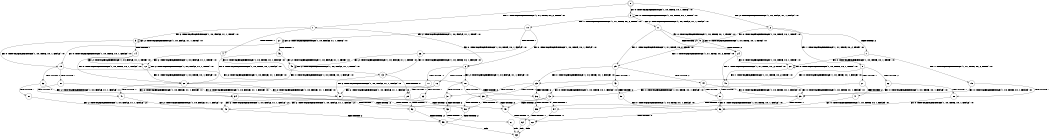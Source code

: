 digraph BCG {
size = "7, 10.5";
center = TRUE;
node [shape = circle];
0 [peripheries = 2];
0 -> 1 [label = "EX !1 !ATOMIC_EXCH_BRANCH (1, +1, TRUE, +0, 2, TRUE) !:0:"];
0 -> 2 [label = "EX !2 !ATOMIC_EXCH_BRANCH (1, +0, FALSE, +1, 1, FALSE) !:0:"];
0 -> 3 [label = "EX !0 !ATOMIC_EXCH_BRANCH (1, +0, TRUE, +0, 1, TRUE) !:0:"];
1 -> 4 [label = "TERMINATE !1"];
1 -> 5 [label = "EX !2 !ATOMIC_EXCH_BRANCH (1, +0, FALSE, +1, 1, TRUE) !:0:"];
1 -> 6 [label = "EX !0 !ATOMIC_EXCH_BRANCH (1, +0, TRUE, +0, 1, FALSE) !:0:"];
2 -> 7 [label = "TERMINATE !2"];
2 -> 8 [label = "EX !1 !ATOMIC_EXCH_BRANCH (1, +1, TRUE, +0, 2, TRUE) !:0:"];
2 -> 9 [label = "EX !0 !ATOMIC_EXCH_BRANCH (1, +0, TRUE, +0, 1, TRUE) !:0:"];
3 -> 10 [label = "EX !1 !ATOMIC_EXCH_BRANCH (1, +1, TRUE, +0, 2, TRUE) !:0:"];
3 -> 11 [label = "EX !2 !ATOMIC_EXCH_BRANCH (1, +0, FALSE, +1, 1, FALSE) !:0:"];
3 -> 3 [label = "EX !0 !ATOMIC_EXCH_BRANCH (1, +0, TRUE, +0, 1, TRUE) !:0:"];
4 -> 12 [label = "EX !2 !ATOMIC_EXCH_BRANCH (1, +0, FALSE, +1, 1, TRUE) !:0:"];
4 -> 13 [label = "EX !0 !ATOMIC_EXCH_BRANCH (1, +0, TRUE, +0, 1, FALSE) !:0:"];
5 -> 14 [label = "TERMINATE !1"];
5 -> 15 [label = "EX !0 !ATOMIC_EXCH_BRANCH (1, +0, TRUE, +0, 1, FALSE) !:0:"];
5 -> 5 [label = "EX !2 !ATOMIC_EXCH_BRANCH (1, +0, FALSE, +1, 1, TRUE) !:0:"];
6 -> 16 [label = "TERMINATE !1"];
6 -> 17 [label = "TERMINATE !0"];
6 -> 18 [label = "EX !2 !ATOMIC_EXCH_BRANCH (1, +0, FALSE, +1, 1, FALSE) !:0:"];
7 -> 19 [label = "EX !1 !ATOMIC_EXCH_BRANCH (1, +1, TRUE, +0, 2, TRUE) !:0:"];
7 -> 20 [label = "EX !0 !ATOMIC_EXCH_BRANCH (1, +0, TRUE, +0, 1, TRUE) !:0:"];
8 -> 21 [label = "TERMINATE !1"];
8 -> 22 [label = "TERMINATE !2"];
8 -> 23 [label = "EX !0 !ATOMIC_EXCH_BRANCH (1, +0, TRUE, +0, 1, FALSE) !:0:"];
9 -> 24 [label = "TERMINATE !2"];
9 -> 25 [label = "EX !1 !ATOMIC_EXCH_BRANCH (1, +1, TRUE, +0, 2, TRUE) !:0:"];
9 -> 9 [label = "EX !0 !ATOMIC_EXCH_BRANCH (1, +0, TRUE, +0, 1, TRUE) !:0:"];
10 -> 26 [label = "TERMINATE !1"];
10 -> 27 [label = "EX !2 !ATOMIC_EXCH_BRANCH (1, +0, FALSE, +1, 1, TRUE) !:0:"];
10 -> 6 [label = "EX !0 !ATOMIC_EXCH_BRANCH (1, +0, TRUE, +0, 1, FALSE) !:0:"];
11 -> 24 [label = "TERMINATE !2"];
11 -> 25 [label = "EX !1 !ATOMIC_EXCH_BRANCH (1, +1, TRUE, +0, 2, TRUE) !:0:"];
11 -> 9 [label = "EX !0 !ATOMIC_EXCH_BRANCH (1, +0, TRUE, +0, 1, TRUE) !:0:"];
12 -> 28 [label = "EX !0 !ATOMIC_EXCH_BRANCH (1, +0, TRUE, +0, 1, FALSE) !:0:"];
12 -> 12 [label = "EX !2 !ATOMIC_EXCH_BRANCH (1, +0, FALSE, +1, 1, TRUE) !:0:"];
13 -> 29 [label = "TERMINATE !0"];
13 -> 30 [label = "EX !2 !ATOMIC_EXCH_BRANCH (1, +0, FALSE, +1, 1, FALSE) !:0:"];
14 -> 28 [label = "EX !0 !ATOMIC_EXCH_BRANCH (1, +0, TRUE, +0, 1, FALSE) !:0:"];
14 -> 12 [label = "EX !2 !ATOMIC_EXCH_BRANCH (1, +0, FALSE, +1, 1, TRUE) !:0:"];
15 -> 31 [label = "TERMINATE !1"];
15 -> 32 [label = "TERMINATE !0"];
15 -> 18 [label = "EX !2 !ATOMIC_EXCH_BRANCH (1, +0, FALSE, +1, 1, FALSE) !:0:"];
16 -> 29 [label = "TERMINATE !0"];
16 -> 30 [label = "EX !2 !ATOMIC_EXCH_BRANCH (1, +0, FALSE, +1, 1, FALSE) !:0:"];
17 -> 33 [label = "TERMINATE !1"];
17 -> 34 [label = "EX !2 !ATOMIC_EXCH_BRANCH (1, +0, FALSE, +1, 1, FALSE) !:1:"];
18 -> 35 [label = "TERMINATE !1"];
18 -> 36 [label = "TERMINATE !2"];
18 -> 37 [label = "TERMINATE !0"];
19 -> 38 [label = "TERMINATE !1"];
19 -> 39 [label = "EX !0 !ATOMIC_EXCH_BRANCH (1, +0, TRUE, +0, 1, FALSE) !:0:"];
20 -> 40 [label = "EX !1 !ATOMIC_EXCH_BRANCH (1, +1, TRUE, +0, 2, TRUE) !:0:"];
20 -> 20 [label = "EX !0 !ATOMIC_EXCH_BRANCH (1, +0, TRUE, +0, 1, TRUE) !:0:"];
21 -> 41 [label = "TERMINATE !2"];
21 -> 42 [label = "EX !0 !ATOMIC_EXCH_BRANCH (1, +0, TRUE, +0, 1, FALSE) !:0:"];
22 -> 38 [label = "TERMINATE !1"];
22 -> 39 [label = "EX !0 !ATOMIC_EXCH_BRANCH (1, +0, TRUE, +0, 1, FALSE) !:0:"];
23 -> 35 [label = "TERMINATE !1"];
23 -> 36 [label = "TERMINATE !2"];
23 -> 37 [label = "TERMINATE !0"];
24 -> 40 [label = "EX !1 !ATOMIC_EXCH_BRANCH (1, +1, TRUE, +0, 2, TRUE) !:0:"];
24 -> 20 [label = "EX !0 !ATOMIC_EXCH_BRANCH (1, +0, TRUE, +0, 1, TRUE) !:0:"];
25 -> 43 [label = "TERMINATE !1"];
25 -> 44 [label = "TERMINATE !2"];
25 -> 23 [label = "EX !0 !ATOMIC_EXCH_BRANCH (1, +0, TRUE, +0, 1, FALSE) !:0:"];
26 -> 45 [label = "EX !2 !ATOMIC_EXCH_BRANCH (1, +0, FALSE, +1, 1, TRUE) !:0:"];
26 -> 13 [label = "EX !0 !ATOMIC_EXCH_BRANCH (1, +0, TRUE, +0, 1, FALSE) !:0:"];
27 -> 46 [label = "TERMINATE !1"];
27 -> 27 [label = "EX !2 !ATOMIC_EXCH_BRANCH (1, +0, FALSE, +1, 1, TRUE) !:0:"];
27 -> 15 [label = "EX !0 !ATOMIC_EXCH_BRANCH (1, +0, TRUE, +0, 1, FALSE) !:0:"];
28 -> 47 [label = "TERMINATE !0"];
28 -> 30 [label = "EX !2 !ATOMIC_EXCH_BRANCH (1, +0, FALSE, +1, 1, FALSE) !:0:"];
29 -> 48 [label = "EX !2 !ATOMIC_EXCH_BRANCH (1, +0, FALSE, +1, 1, FALSE) !:2:"];
30 -> 49 [label = "TERMINATE !2"];
30 -> 50 [label = "TERMINATE !0"];
31 -> 47 [label = "TERMINATE !0"];
31 -> 30 [label = "EX !2 !ATOMIC_EXCH_BRANCH (1, +0, FALSE, +1, 1, FALSE) !:0:"];
32 -> 51 [label = "TERMINATE !1"];
32 -> 34 [label = "EX !2 !ATOMIC_EXCH_BRANCH (1, +0, FALSE, +1, 1, FALSE) !:1:"];
33 -> 48 [label = "EX !2 !ATOMIC_EXCH_BRANCH (1, +0, FALSE, +1, 1, FALSE) !:2:"];
34 -> 52 [label = "TERMINATE !1"];
34 -> 53 [label = "TERMINATE !2"];
35 -> 49 [label = "TERMINATE !2"];
35 -> 50 [label = "TERMINATE !0"];
36 -> 54 [label = "TERMINATE !1"];
36 -> 55 [label = "TERMINATE !0"];
37 -> 52 [label = "TERMINATE !1"];
37 -> 53 [label = "TERMINATE !2"];
38 -> 56 [label = "EX !0 !ATOMIC_EXCH_BRANCH (1, +0, TRUE, +0, 1, FALSE) !:0:"];
39 -> 54 [label = "TERMINATE !1"];
39 -> 55 [label = "TERMINATE !0"];
40 -> 57 [label = "TERMINATE !1"];
40 -> 39 [label = "EX !0 !ATOMIC_EXCH_BRANCH (1, +0, TRUE, +0, 1, FALSE) !:0:"];
41 -> 56 [label = "EX !0 !ATOMIC_EXCH_BRANCH (1, +0, TRUE, +0, 1, FALSE) !:0:"];
42 -> 49 [label = "TERMINATE !2"];
42 -> 50 [label = "TERMINATE !0"];
43 -> 58 [label = "TERMINATE !2"];
43 -> 42 [label = "EX !0 !ATOMIC_EXCH_BRANCH (1, +0, TRUE, +0, 1, FALSE) !:0:"];
44 -> 57 [label = "TERMINATE !1"];
44 -> 39 [label = "EX !0 !ATOMIC_EXCH_BRANCH (1, +0, TRUE, +0, 1, FALSE) !:0:"];
45 -> 45 [label = "EX !2 !ATOMIC_EXCH_BRANCH (1, +0, FALSE, +1, 1, TRUE) !:0:"];
45 -> 28 [label = "EX !0 !ATOMIC_EXCH_BRANCH (1, +0, TRUE, +0, 1, FALSE) !:0:"];
46 -> 45 [label = "EX !2 !ATOMIC_EXCH_BRANCH (1, +0, FALSE, +1, 1, TRUE) !:0:"];
46 -> 28 [label = "EX !0 !ATOMIC_EXCH_BRANCH (1, +0, TRUE, +0, 1, FALSE) !:0:"];
47 -> 48 [label = "EX !2 !ATOMIC_EXCH_BRANCH (1, +0, FALSE, +1, 1, FALSE) !:2:"];
48 -> 59 [label = "TERMINATE !2"];
49 -> 60 [label = "TERMINATE !0"];
50 -> 59 [label = "TERMINATE !2"];
51 -> 48 [label = "EX !2 !ATOMIC_EXCH_BRANCH (1, +0, FALSE, +1, 1, FALSE) !:2:"];
52 -> 59 [label = "TERMINATE !2"];
53 -> 61 [label = "TERMINATE !1"];
54 -> 60 [label = "TERMINATE !0"];
55 -> 62 [label = "TERMINATE !1"];
56 -> 60 [label = "TERMINATE !0"];
57 -> 56 [label = "EX !0 !ATOMIC_EXCH_BRANCH (1, +0, TRUE, +0, 1, FALSE) !:0:"];
58 -> 56 [label = "EX !0 !ATOMIC_EXCH_BRANCH (1, +0, TRUE, +0, 1, FALSE) !:0:"];
59 -> 63 [label = "exit"];
60 -> 63 [label = "exit"];
61 -> 63 [label = "exit"];
62 -> 63 [label = "exit"];
}
